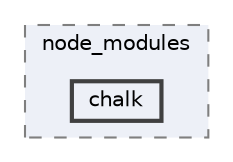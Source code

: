 digraph "pkiclassroomrescheduler/src/main/frontend/node_modules/@testing-library/jest-dom/node_modules/chalk"
{
 // LATEX_PDF_SIZE
  bgcolor="transparent";
  edge [fontname=Helvetica,fontsize=10,labelfontname=Helvetica,labelfontsize=10];
  node [fontname=Helvetica,fontsize=10,shape=box,height=0.2,width=0.4];
  compound=true
  subgraph clusterdir_cefa3ed53346d3f6713c4b3e9778d95b {
    graph [ bgcolor="#edf0f7", pencolor="grey50", label="node_modules", fontname=Helvetica,fontsize=10 style="filled,dashed", URL="dir_cefa3ed53346d3f6713c4b3e9778d95b.html",tooltip=""]
  dir_08000c7a2e09884b7c9e42d9a951fef0 [label="chalk", fillcolor="#edf0f7", color="grey25", style="filled,bold", URL="dir_08000c7a2e09884b7c9e42d9a951fef0.html",tooltip=""];
  }
}
